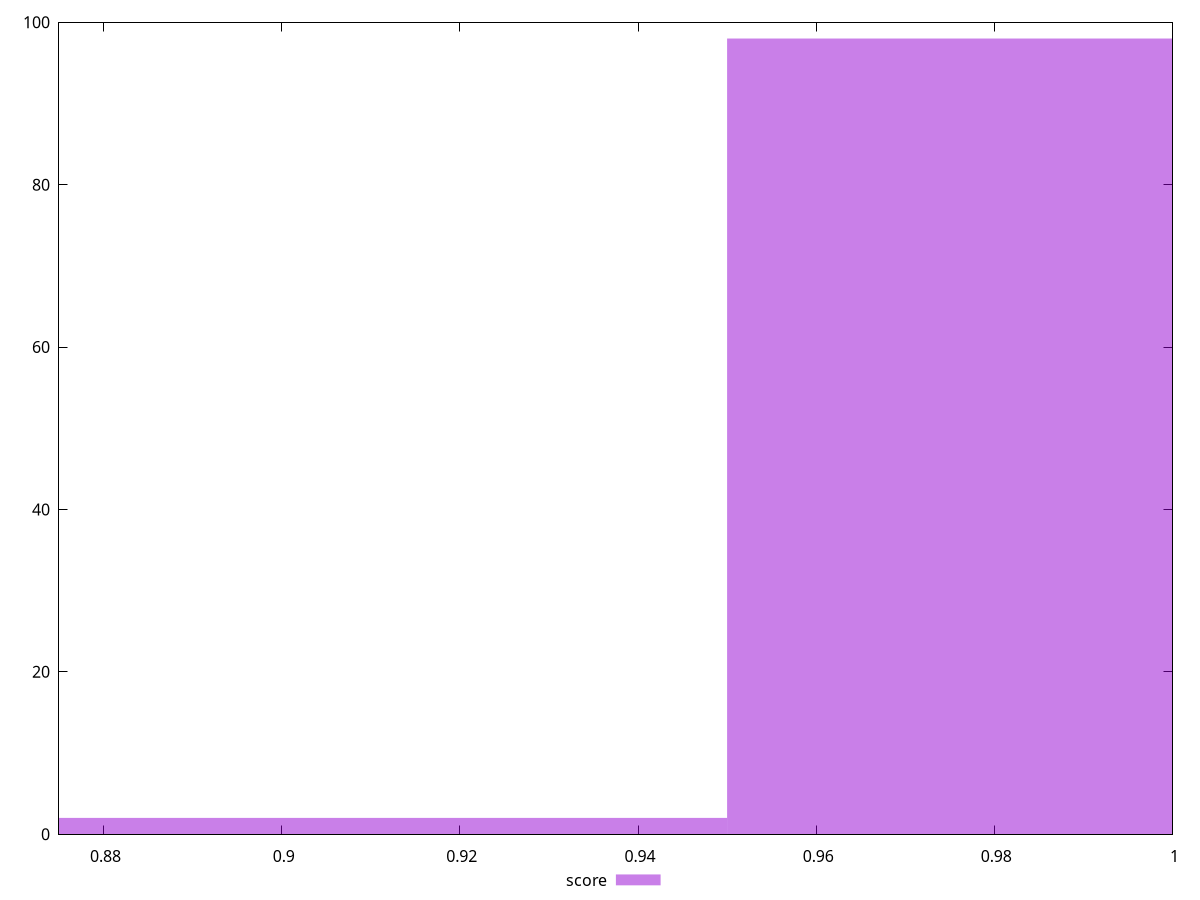 reset

$score <<EOF
1 98
0.9 2
EOF

set key outside below
set boxwidth 0.1
set xrange [0.875:1]
set yrange [0:100]
set style fill transparent solid 0.5 noborder
set terminal svg size 640, 490 enhanced background rgb 'white'
set output "report_00007_2020-12-11T15:55:29.892Z/unminified-css/samples/pages+cached+nointeractive/score/histogram.svg"

plot $score title "score" with boxes

reset
